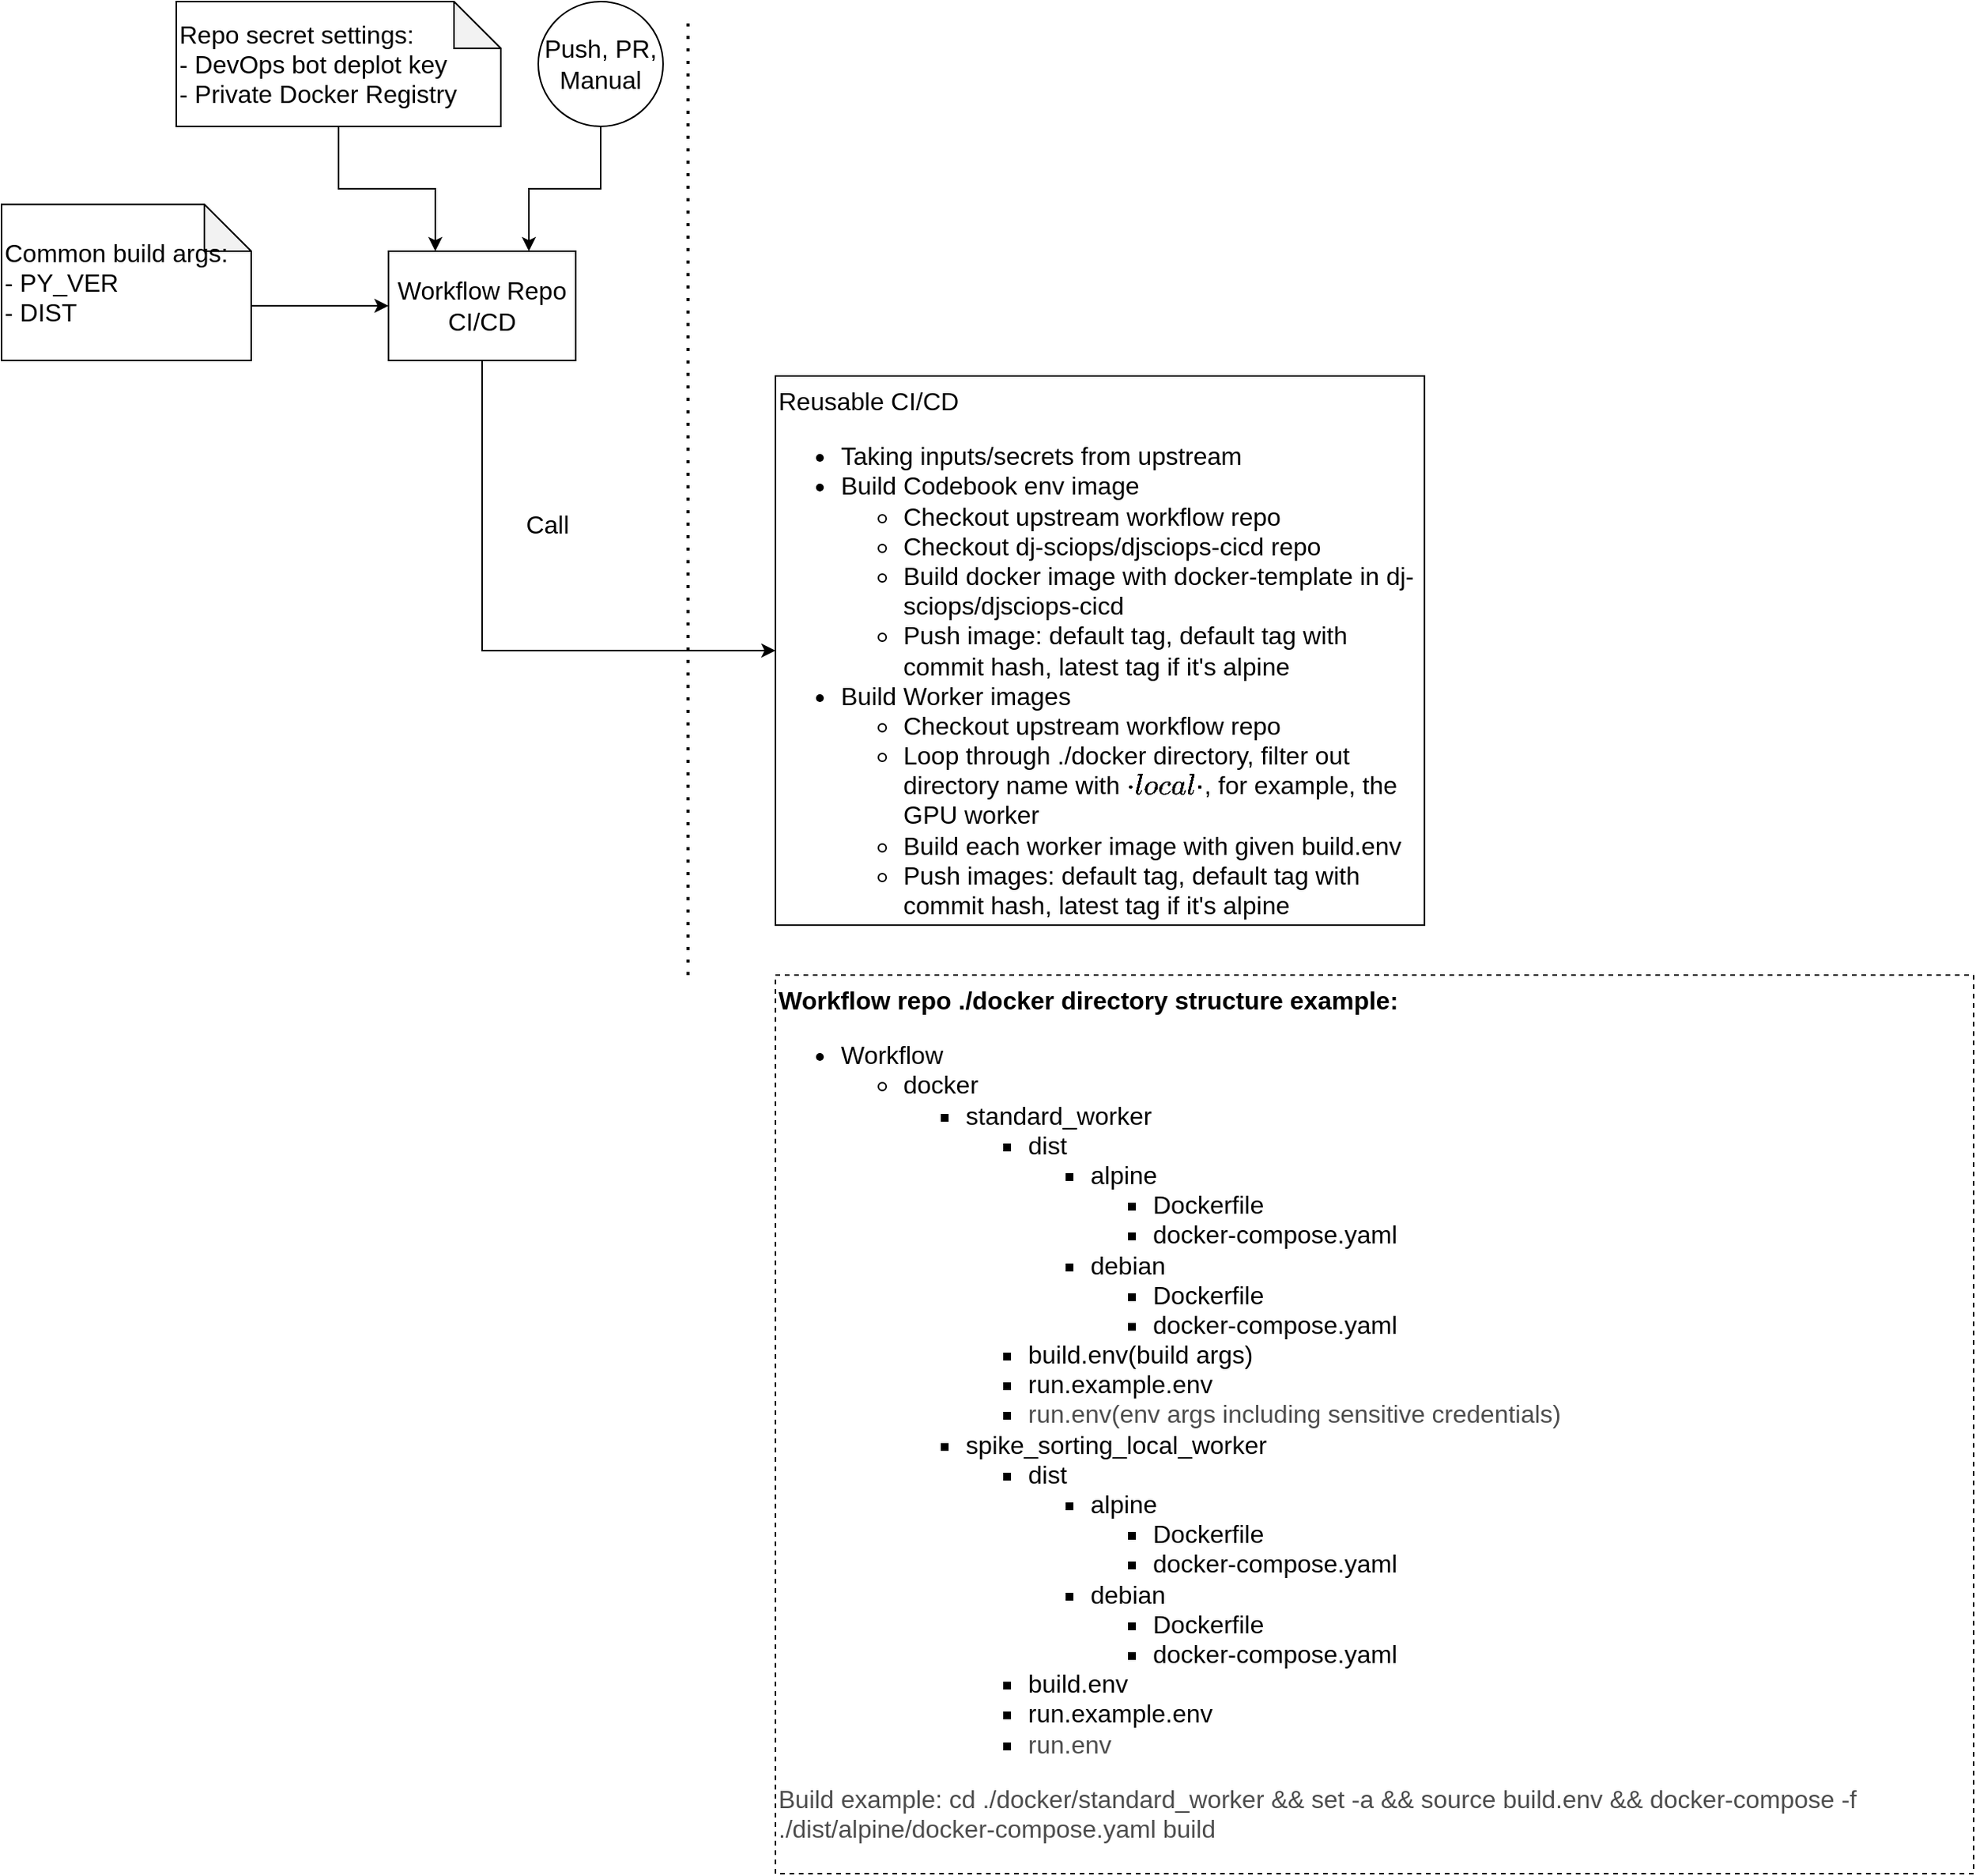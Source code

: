 <mxfile version="18.2.0" type="device"><diagram id="thBIicyJYII7x-bGhN-P" name="Page-1"><mxGraphModel dx="1943" dy="715" grid="1" gridSize="16" guides="1" tooltips="1" connect="1" arrows="1" fold="1" page="1" pageScale="1" pageWidth="1100" pageHeight="850" math="0" shadow="0"><root><mxCell id="0"/><mxCell id="1" parent="0"/><mxCell id="Sp2SPvdmBPPWPqoF6Hy2-1" value="" style="endArrow=none;dashed=1;html=1;dashPattern=1 3;strokeWidth=2;rounded=0;" edge="1" parent="1"><mxGeometry width="50" height="50" relative="1" as="geometry"><mxPoint x="536" y="624" as="sourcePoint"/><mxPoint x="536" y="10" as="targetPoint"/></mxGeometry></mxCell><mxCell id="Sp2SPvdmBPPWPqoF6Hy2-15" style="edgeStyle=orthogonalEdgeStyle;rounded=0;orthogonalLoop=1;jettySize=auto;html=1;exitX=0.5;exitY=1;exitDx=0;exitDy=0;entryX=0;entryY=0.5;entryDx=0;entryDy=0;fontSize=16;" edge="1" parent="1" source="Sp2SPvdmBPPWPqoF6Hy2-2" target="Sp2SPvdmBPPWPqoF6Hy2-14"><mxGeometry relative="1" as="geometry"/></mxCell><mxCell id="Sp2SPvdmBPPWPqoF6Hy2-2" value="Workflow Repo CI/CD" style="rounded=0;whiteSpace=wrap;html=1;fontSize=16;" vertex="1" parent="1"><mxGeometry x="344" y="160" width="120" height="70" as="geometry"/></mxCell><mxCell id="Sp2SPvdmBPPWPqoF6Hy2-6" style="edgeStyle=orthogonalEdgeStyle;rounded=0;orthogonalLoop=1;jettySize=auto;html=1;exitX=0.5;exitY=1;exitDx=0;exitDy=0;entryX=0.75;entryY=0;entryDx=0;entryDy=0;fontSize=16;" edge="1" parent="1" source="Sp2SPvdmBPPWPqoF6Hy2-5" target="Sp2SPvdmBPPWPqoF6Hy2-2"><mxGeometry relative="1" as="geometry"/></mxCell><mxCell id="Sp2SPvdmBPPWPqoF6Hy2-5" value="Push, PR, Manual" style="ellipse;whiteSpace=wrap;html=1;aspect=fixed;fontSize=16;" vertex="1" parent="1"><mxGeometry x="440" width="80" height="80" as="geometry"/></mxCell><mxCell id="Sp2SPvdmBPPWPqoF6Hy2-9" style="edgeStyle=orthogonalEdgeStyle;rounded=0;orthogonalLoop=1;jettySize=auto;html=1;exitX=0.5;exitY=1;exitDx=0;exitDy=0;exitPerimeter=0;entryX=0.25;entryY=0;entryDx=0;entryDy=0;fontSize=16;" edge="1" parent="1" source="Sp2SPvdmBPPWPqoF6Hy2-8" target="Sp2SPvdmBPPWPqoF6Hy2-2"><mxGeometry relative="1" as="geometry"/></mxCell><mxCell id="Sp2SPvdmBPPWPqoF6Hy2-8" value="Repo secret settings:&lt;br&gt;&lt;div style=&quot;&quot;&gt;&lt;span style=&quot;background-color: initial;&quot;&gt;- DevOps bot deplot key&lt;/span&gt;&lt;/div&gt;&lt;div style=&quot;&quot;&gt;&lt;span style=&quot;background-color: initial;&quot;&gt;- Private Docker Registry&lt;/span&gt;&lt;/div&gt;" style="shape=note;whiteSpace=wrap;html=1;backgroundOutline=1;darkOpacity=0.05;fontSize=16;align=left;" vertex="1" parent="1"><mxGeometry x="208" width="208" height="80" as="geometry"/></mxCell><mxCell id="Sp2SPvdmBPPWPqoF6Hy2-13" style="edgeStyle=orthogonalEdgeStyle;rounded=0;orthogonalLoop=1;jettySize=auto;html=1;exitX=0;exitY=0;exitDx=160;exitDy=65;exitPerimeter=0;fontSize=16;" edge="1" parent="1" source="Sp2SPvdmBPPWPqoF6Hy2-11" target="Sp2SPvdmBPPWPqoF6Hy2-2"><mxGeometry relative="1" as="geometry"/></mxCell><mxCell id="Sp2SPvdmBPPWPqoF6Hy2-11" value="Common build args:&lt;br&gt;- PY_VER&lt;br&gt;- DIST" style="shape=note;whiteSpace=wrap;html=1;backgroundOutline=1;darkOpacity=0.05;fontSize=16;align=left;" vertex="1" parent="1"><mxGeometry x="96" y="130" width="160" height="100" as="geometry"/></mxCell><mxCell id="Sp2SPvdmBPPWPqoF6Hy2-14" value="Reusable CI/CD&lt;br&gt;&lt;ul&gt;&lt;li&gt;Taking inputs/secrets from upstream&lt;br&gt;&lt;/li&gt;&lt;li&gt;Build Codebook env image&lt;/li&gt;&lt;ul&gt;&lt;li&gt;Checkout upstream workflow repo&lt;/li&gt;&lt;li&gt;Checkout dj-sciops/djsciops-cicd repo&lt;/li&gt;&lt;li&gt;Build docker image with docker-template in dj-sciops/djsciops-cicd&lt;/li&gt;&lt;li&gt;Push image: default tag, default tag with commit hash, latest tag if it's alpine&lt;/li&gt;&lt;/ul&gt;&lt;li&gt;Build Worker images&lt;/li&gt;&lt;ul&gt;&lt;li&gt;Checkout upstream workflow repo&lt;/li&gt;&lt;li&gt;Loop through ./docker directory, filter out directory name with `*local*`, for example, the GPU worker&lt;/li&gt;&lt;li&gt;Build each worker image with given build.env&lt;/li&gt;&lt;li&gt;Push images: default tag, default tag with commit hash, latest tag if it's alpine&lt;/li&gt;&lt;/ul&gt;&lt;/ul&gt;" style="rounded=0;whiteSpace=wrap;html=1;fontSize=16;align=left;verticalAlign=top;" vertex="1" parent="1"><mxGeometry x="592" y="240" width="416" height="352" as="geometry"/></mxCell><mxCell id="Sp2SPvdmBPPWPqoF6Hy2-16" value="Call" style="text;html=1;strokeColor=none;fillColor=none;align=center;verticalAlign=middle;whiteSpace=wrap;rounded=0;fontSize=16;" vertex="1" parent="1"><mxGeometry x="416" y="320" width="60" height="30" as="geometry"/></mxCell><mxCell id="Sp2SPvdmBPPWPqoF6Hy2-17" value="&lt;b&gt;Workflow repo ./docker directory structure example:&lt;/b&gt;&lt;br&gt;&lt;ul&gt;&lt;li&gt;Workflow&lt;/li&gt;&lt;ul&gt;&lt;li&gt;docker&lt;/li&gt;&lt;ul&gt;&lt;li&gt;standard_worker&lt;/li&gt;&lt;ul&gt;&lt;li&gt;dist&lt;/li&gt;&lt;ul&gt;&lt;li&gt;alpine&lt;/li&gt;&lt;ul&gt;&lt;li&gt;Dockerfile&lt;/li&gt;&lt;li&gt;docker-compose.yaml&lt;/li&gt;&lt;/ul&gt;&lt;li&gt;debian&lt;/li&gt;&lt;ul&gt;&lt;li&gt;Dockerfile&lt;/li&gt;&lt;li&gt;docker-compose.yaml&lt;/li&gt;&lt;/ul&gt;&lt;/ul&gt;&lt;li&gt;build.env(build args)&lt;/li&gt;&lt;li&gt;run.example.env&lt;/li&gt;&lt;li&gt;&lt;font color=&quot;#4d4d4d&quot;&gt;run.env(env args including sensitive credentials)&lt;/font&gt;&lt;/li&gt;&lt;/ul&gt;&lt;li&gt;spike_sorting_local_worker&lt;/li&gt;&lt;ul&gt;&lt;li&gt;dist&lt;/li&gt;&lt;ul&gt;&lt;li&gt;alpine&lt;/li&gt;&lt;ul&gt;&lt;li&gt;Dockerfile&lt;/li&gt;&lt;li&gt;docker-compose.yaml&lt;/li&gt;&lt;/ul&gt;&lt;li&gt;debian&lt;/li&gt;&lt;ul&gt;&lt;li&gt;Dockerfile&lt;/li&gt;&lt;li&gt;docker-compose.yaml&lt;/li&gt;&lt;/ul&gt;&lt;/ul&gt;&lt;li&gt;build.env&lt;/li&gt;&lt;li&gt;run.example.env&lt;/li&gt;&lt;li&gt;&lt;font color=&quot;#4d4d4d&quot;&gt;run.env&lt;/font&gt;&lt;/li&gt;&lt;/ul&gt;&lt;/ul&gt;&lt;/ul&gt;&lt;/ul&gt;&lt;div&gt;&lt;font color=&quot;#4d4d4d&quot;&gt;Build example: cd ./docker/standard_worker &amp;amp;&amp;amp; set -a &amp;amp;&amp;amp; source build.env &amp;amp;&amp;amp; docker-compose -f ./dist/alpine/docker-compose.yaml build&lt;/font&gt;&lt;/div&gt;" style="text;html=1;strokeColor=default;fillColor=none;align=left;verticalAlign=top;whiteSpace=wrap;rounded=0;fontSize=16;dashed=1;" vertex="1" parent="1"><mxGeometry x="592" y="624" width="768" height="576" as="geometry"/></mxCell></root></mxGraphModel></diagram></mxfile>